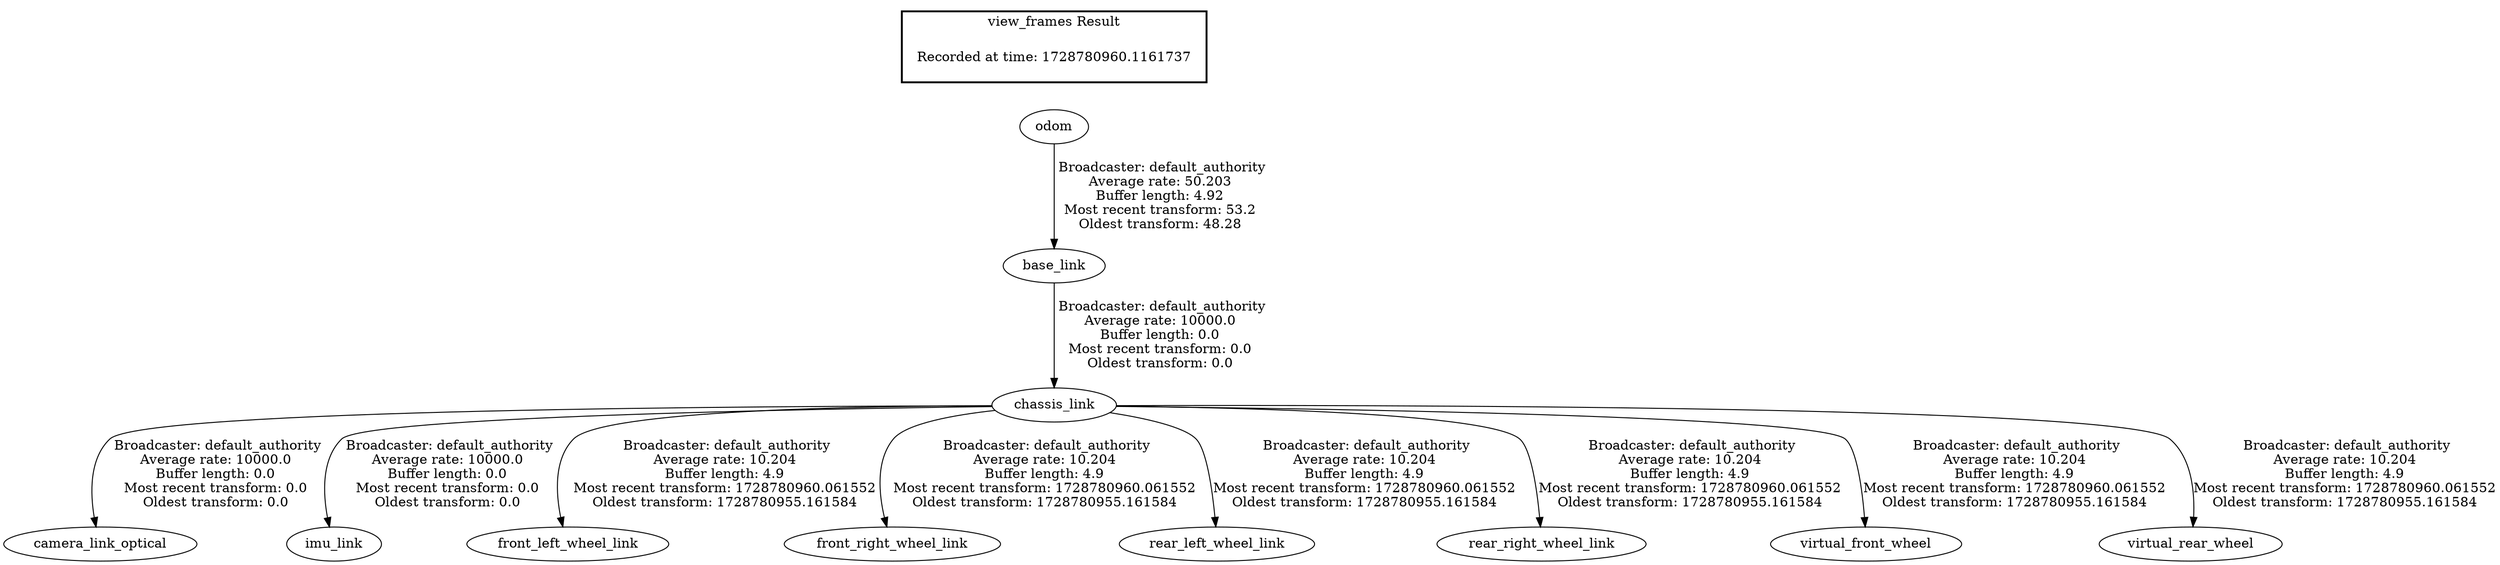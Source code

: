 digraph G {
"odom" -> "base_link"[label=" Broadcaster: default_authority\nAverage rate: 50.203\nBuffer length: 4.92\nMost recent transform: 53.2\nOldest transform: 48.28\n"];
"chassis_link" -> "camera_link_optical"[label=" Broadcaster: default_authority\nAverage rate: 10000.0\nBuffer length: 0.0\nMost recent transform: 0.0\nOldest transform: 0.0\n"];
"base_link" -> "chassis_link"[label=" Broadcaster: default_authority\nAverage rate: 10000.0\nBuffer length: 0.0\nMost recent transform: 0.0\nOldest transform: 0.0\n"];
"chassis_link" -> "imu_link"[label=" Broadcaster: default_authority\nAverage rate: 10000.0\nBuffer length: 0.0\nMost recent transform: 0.0\nOldest transform: 0.0\n"];
"chassis_link" -> "front_left_wheel_link"[label=" Broadcaster: default_authority\nAverage rate: 10.204\nBuffer length: 4.9\nMost recent transform: 1728780960.061552\nOldest transform: 1728780955.161584\n"];
"chassis_link" -> "front_right_wheel_link"[label=" Broadcaster: default_authority\nAverage rate: 10.204\nBuffer length: 4.9\nMost recent transform: 1728780960.061552\nOldest transform: 1728780955.161584\n"];
"chassis_link" -> "rear_left_wheel_link"[label=" Broadcaster: default_authority\nAverage rate: 10.204\nBuffer length: 4.9\nMost recent transform: 1728780960.061552\nOldest transform: 1728780955.161584\n"];
"chassis_link" -> "rear_right_wheel_link"[label=" Broadcaster: default_authority\nAverage rate: 10.204\nBuffer length: 4.9\nMost recent transform: 1728780960.061552\nOldest transform: 1728780955.161584\n"];
"chassis_link" -> "virtual_front_wheel"[label=" Broadcaster: default_authority\nAverage rate: 10.204\nBuffer length: 4.9\nMost recent transform: 1728780960.061552\nOldest transform: 1728780955.161584\n"];
"chassis_link" -> "virtual_rear_wheel"[label=" Broadcaster: default_authority\nAverage rate: 10.204\nBuffer length: 4.9\nMost recent transform: 1728780960.061552\nOldest transform: 1728780955.161584\n"];
edge [style=invis];
 subgraph cluster_legend { style=bold; color=black; label ="view_frames Result";
"Recorded at time: 1728780960.1161737"[ shape=plaintext ] ;
}->"odom";
}